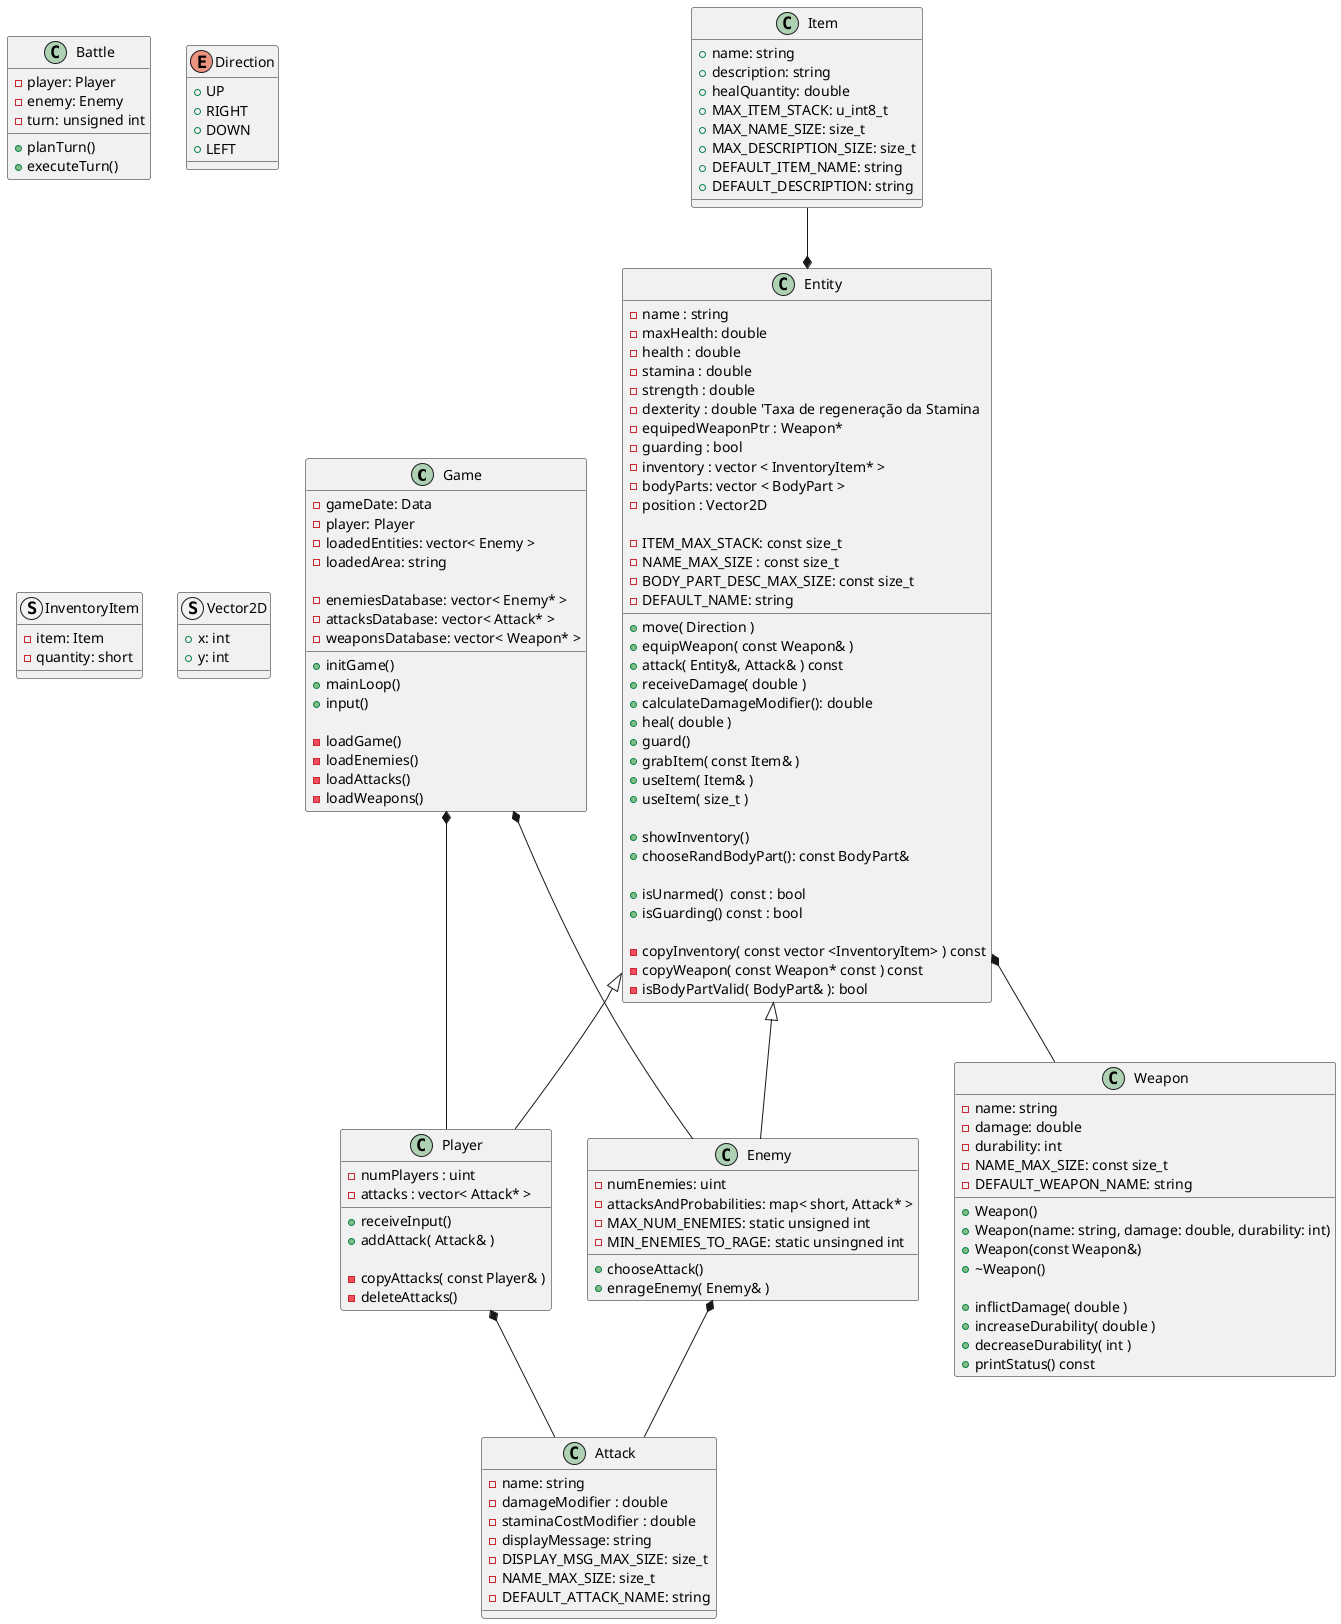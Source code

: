 @startuml
class Game {
   - gameDate: Data
   - player: Player
   - loadedEntities: vector< Enemy >
   - loadedArea: string

   - enemiesDatabase: vector< Enemy* >
   - attacksDatabase: vector< Attack* >
   - weaponsDatabase: vector< Weapon* >
   
   + initGame()
   + mainLoop()
   + input()

   - loadGame()
   - loadEnemies()
   - loadAttacks()
   - loadWeapons()
}

class Battle {
    - player: Player
    - enemy: Enemy
    - turn: unsigned int

    'Receive Player input and determine enemy attack
    + planTurn()
    + executeTurn()
}

enum Direction{
   + UP
   + RIGHT
   + DOWN
   + LEFT
}

struct InventoryItem {
    - item: Item
    - quantity: short
}

struct Vector2D {
    + x: int
    + y: int
}

class Entity{
    - name : string
    - maxHealth: double
    - health : double
    - stamina : double
    - strength : double
    - dexterity : double 'Taxa de regeneração da Stamina
    - equipedWeaponPtr : Weapon*
    - guarding : bool
    - inventory : vector < InventoryItem* >
    - bodyParts: vector < BodyPart >
    - position : Vector2D

    - ITEM_MAX_STACK: const size_t
    - NAME_MAX_SIZE : const size_t
    - BODY_PART_DESC_MAX_SIZE: const size_t
    - DEFAULT_NAME: string

    + move( Direction )
    + equipWeapon( const Weapon& )
    + attack( Entity&, Attack& ) const
    + receiveDamage( double )
    + calculateDamageModifier(): double
    + heal( double )
    + guard()
    + grabItem( const Item& )
    + useItem( Item& )
    + useItem( size_t )
   
    + showInventory()
    + chooseRandBodyPart(): const BodyPart&

    + isUnarmed()  const : bool
    + isGuarding() const : bool

    ' Aqui, a função pode simplesmente atribuir a um atributo privado direto, sem precisar retornar
    - copyInventory( const vector <InventoryItem> ) const
    - copyWeapon( const Weapon* const ) const
    - isBodyPartValid( BodyPart& ): bool
}

class Player {
    - numPlayers : uint
    - attacks : vector< Attack* >

    + receiveInput()
    + addAttack( Attack& )

    - copyAttacks( const Player& )
    - deleteAttacks()
}

class Enemy {
    - numEnemies: uint
    - attacksAndProbabilities: map< short, Attack* >
    - MAX_NUM_ENEMIES: static unsigned int
    - MIN_ENEMIES_TO_RAGE: static unsingned int
    + chooseAttack()
    + enrageEnemy( Enemy& )
}

class Attack {
    - name: string
    - damageModifier : double
    - staminaCostModifier : double
    - displayMessage: string
    - DISPLAY_MSG_MAX_SIZE: size_t
    - NAME_MAX_SIZE: size_t
    - DEFAULT_ATTACK_NAME: string
}

class Weapon {
    - name: string
    - damage: double
    - durability: int
    - NAME_MAX_SIZE: const size_t
    - DEFAULT_WEAPON_NAME: string

    + Weapon()
    + Weapon(name: string, damage: double, durability: int)
    + Weapon(const Weapon&)
    + ~Weapon()

    + inflictDamage( double )
    + increaseDurability( double )
    + decreaseDurability( int )
    + printStatus() const
}

class Item
{
    + name: string
    + description: string
    + healQuantity: double
    + MAX_ITEM_STACK: u_int8_t
    + MAX_NAME_SIZE: size_t
    + MAX_DESCRIPTION_SIZE: size_t
    + DEFAULT_ITEM_NAME: string
    + DEFAULT_DESCRIPTION: string
}

Game *-- Player
Game *-- Enemy
Entity <|-- Player
Entity <|-- Enemy
Entity *-- Weapon
Enemy *-- Attack
Player *-- Attack
Item --* Entity
@enduml